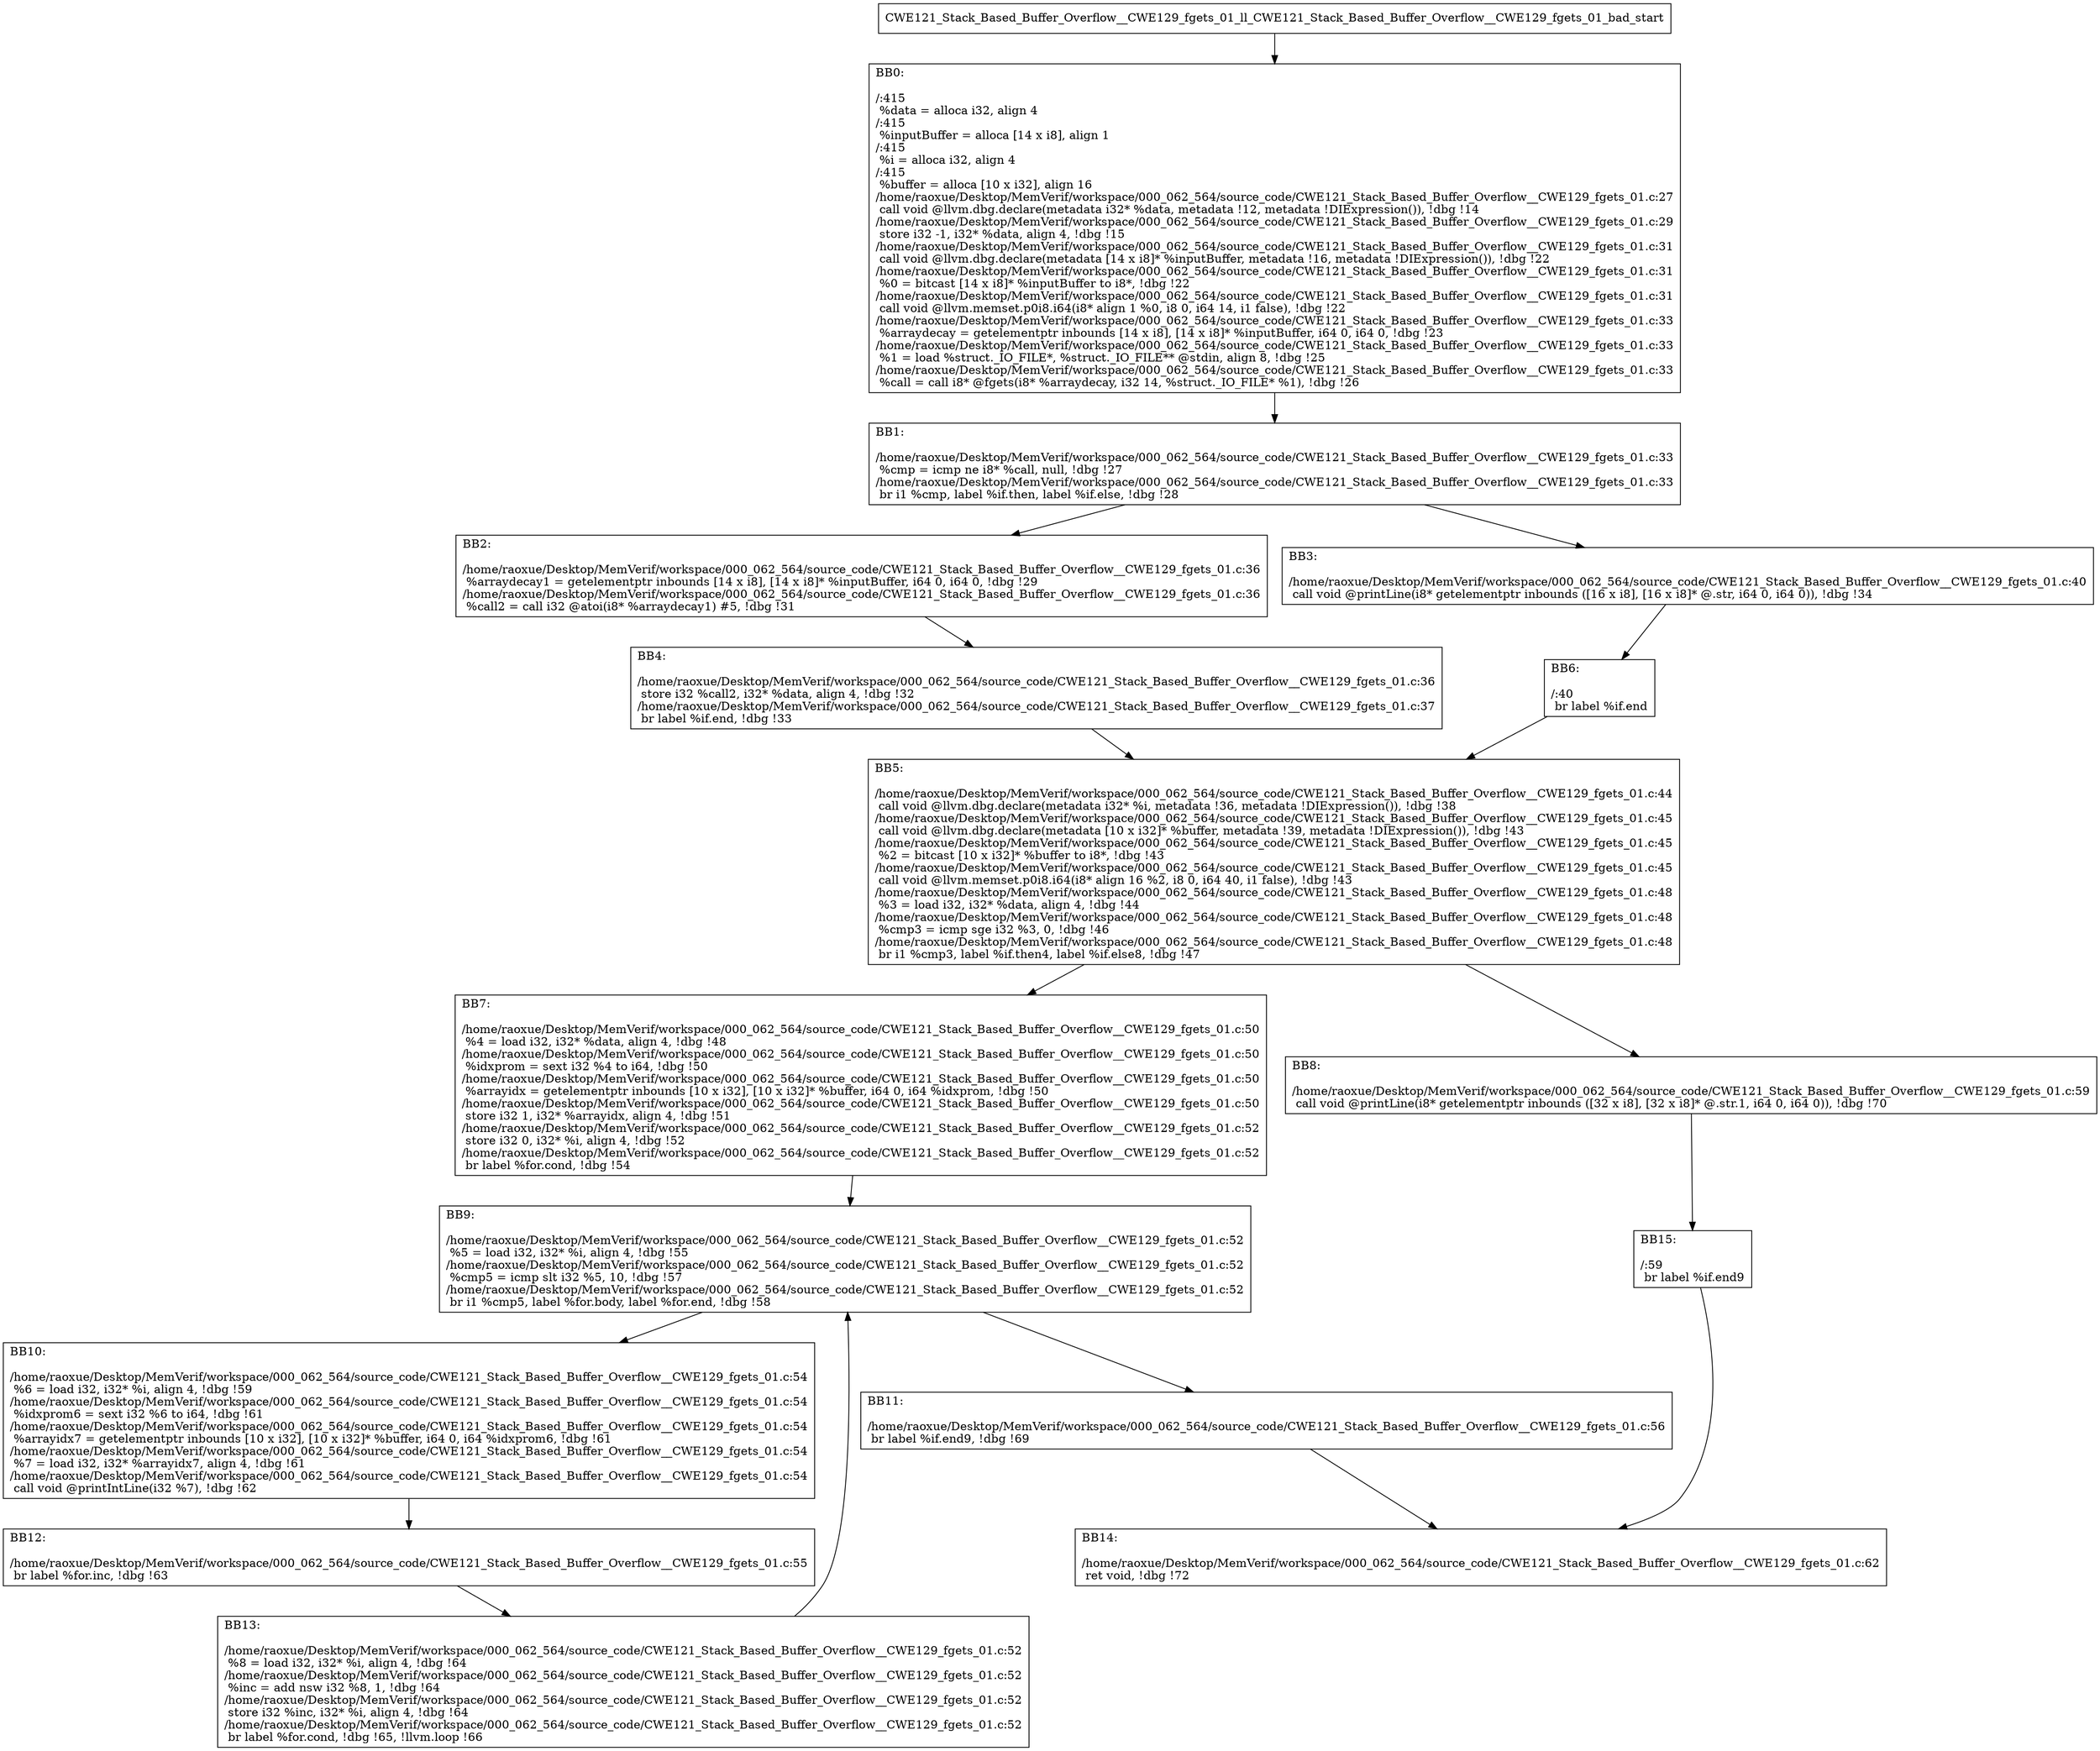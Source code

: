 digraph "CFG for'CWE121_Stack_Based_Buffer_Overflow__CWE129_fgets_01_ll_CWE121_Stack_Based_Buffer_Overflow__CWE129_fgets_01_bad' function" {
	BBCWE121_Stack_Based_Buffer_Overflow__CWE129_fgets_01_ll_CWE121_Stack_Based_Buffer_Overflow__CWE129_fgets_01_bad_start[shape=record,label="{CWE121_Stack_Based_Buffer_Overflow__CWE129_fgets_01_ll_CWE121_Stack_Based_Buffer_Overflow__CWE129_fgets_01_bad_start}"];
	BBCWE121_Stack_Based_Buffer_Overflow__CWE129_fgets_01_ll_CWE121_Stack_Based_Buffer_Overflow__CWE129_fgets_01_bad_start-> CWE121_Stack_Based_Buffer_Overflow__CWE129_fgets_01_ll_CWE121_Stack_Based_Buffer_Overflow__CWE129_fgets_01_badBB0;
	CWE121_Stack_Based_Buffer_Overflow__CWE129_fgets_01_ll_CWE121_Stack_Based_Buffer_Overflow__CWE129_fgets_01_badBB0 [shape=record, label="{BB0:\l\l/:415\l
  %data = alloca i32, align 4\l
/:415\l
  %inputBuffer = alloca [14 x i8], align 1\l
/:415\l
  %i = alloca i32, align 4\l
/:415\l
  %buffer = alloca [10 x i32], align 16\l
/home/raoxue/Desktop/MemVerif/workspace/000_062_564/source_code/CWE121_Stack_Based_Buffer_Overflow__CWE129_fgets_01.c:27\l
  call void @llvm.dbg.declare(metadata i32* %data, metadata !12, metadata !DIExpression()), !dbg !14\l
/home/raoxue/Desktop/MemVerif/workspace/000_062_564/source_code/CWE121_Stack_Based_Buffer_Overflow__CWE129_fgets_01.c:29\l
  store i32 -1, i32* %data, align 4, !dbg !15\l
/home/raoxue/Desktop/MemVerif/workspace/000_062_564/source_code/CWE121_Stack_Based_Buffer_Overflow__CWE129_fgets_01.c:31\l
  call void @llvm.dbg.declare(metadata [14 x i8]* %inputBuffer, metadata !16, metadata !DIExpression()), !dbg !22\l
/home/raoxue/Desktop/MemVerif/workspace/000_062_564/source_code/CWE121_Stack_Based_Buffer_Overflow__CWE129_fgets_01.c:31\l
  %0 = bitcast [14 x i8]* %inputBuffer to i8*, !dbg !22\l
/home/raoxue/Desktop/MemVerif/workspace/000_062_564/source_code/CWE121_Stack_Based_Buffer_Overflow__CWE129_fgets_01.c:31\l
  call void @llvm.memset.p0i8.i64(i8* align 1 %0, i8 0, i64 14, i1 false), !dbg !22\l
/home/raoxue/Desktop/MemVerif/workspace/000_062_564/source_code/CWE121_Stack_Based_Buffer_Overflow__CWE129_fgets_01.c:33\l
  %arraydecay = getelementptr inbounds [14 x i8], [14 x i8]* %inputBuffer, i64 0, i64 0, !dbg !23\l
/home/raoxue/Desktop/MemVerif/workspace/000_062_564/source_code/CWE121_Stack_Based_Buffer_Overflow__CWE129_fgets_01.c:33\l
  %1 = load %struct._IO_FILE*, %struct._IO_FILE** @stdin, align 8, !dbg !25\l
/home/raoxue/Desktop/MemVerif/workspace/000_062_564/source_code/CWE121_Stack_Based_Buffer_Overflow__CWE129_fgets_01.c:33\l
  %call = call i8* @fgets(i8* %arraydecay, i32 14, %struct._IO_FILE* %1), !dbg !26\l
}"];
	CWE121_Stack_Based_Buffer_Overflow__CWE129_fgets_01_ll_CWE121_Stack_Based_Buffer_Overflow__CWE129_fgets_01_badBB0-> CWE121_Stack_Based_Buffer_Overflow__CWE129_fgets_01_ll_CWE121_Stack_Based_Buffer_Overflow__CWE129_fgets_01_badBB1;
	CWE121_Stack_Based_Buffer_Overflow__CWE129_fgets_01_ll_CWE121_Stack_Based_Buffer_Overflow__CWE129_fgets_01_badBB1 [shape=record, label="{BB1:\l\l/home/raoxue/Desktop/MemVerif/workspace/000_062_564/source_code/CWE121_Stack_Based_Buffer_Overflow__CWE129_fgets_01.c:33\l
  %cmp = icmp ne i8* %call, null, !dbg !27\l
/home/raoxue/Desktop/MemVerif/workspace/000_062_564/source_code/CWE121_Stack_Based_Buffer_Overflow__CWE129_fgets_01.c:33\l
  br i1 %cmp, label %if.then, label %if.else, !dbg !28\l
}"];
	CWE121_Stack_Based_Buffer_Overflow__CWE129_fgets_01_ll_CWE121_Stack_Based_Buffer_Overflow__CWE129_fgets_01_badBB1-> CWE121_Stack_Based_Buffer_Overflow__CWE129_fgets_01_ll_CWE121_Stack_Based_Buffer_Overflow__CWE129_fgets_01_badBB2;
	CWE121_Stack_Based_Buffer_Overflow__CWE129_fgets_01_ll_CWE121_Stack_Based_Buffer_Overflow__CWE129_fgets_01_badBB1-> CWE121_Stack_Based_Buffer_Overflow__CWE129_fgets_01_ll_CWE121_Stack_Based_Buffer_Overflow__CWE129_fgets_01_badBB3;
	CWE121_Stack_Based_Buffer_Overflow__CWE129_fgets_01_ll_CWE121_Stack_Based_Buffer_Overflow__CWE129_fgets_01_badBB2 [shape=record, label="{BB2:\l\l/home/raoxue/Desktop/MemVerif/workspace/000_062_564/source_code/CWE121_Stack_Based_Buffer_Overflow__CWE129_fgets_01.c:36\l
  %arraydecay1 = getelementptr inbounds [14 x i8], [14 x i8]* %inputBuffer, i64 0, i64 0, !dbg !29\l
/home/raoxue/Desktop/MemVerif/workspace/000_062_564/source_code/CWE121_Stack_Based_Buffer_Overflow__CWE129_fgets_01.c:36\l
  %call2 = call i32 @atoi(i8* %arraydecay1) #5, !dbg !31\l
}"];
	CWE121_Stack_Based_Buffer_Overflow__CWE129_fgets_01_ll_CWE121_Stack_Based_Buffer_Overflow__CWE129_fgets_01_badBB2-> CWE121_Stack_Based_Buffer_Overflow__CWE129_fgets_01_ll_CWE121_Stack_Based_Buffer_Overflow__CWE129_fgets_01_badBB4;
	CWE121_Stack_Based_Buffer_Overflow__CWE129_fgets_01_ll_CWE121_Stack_Based_Buffer_Overflow__CWE129_fgets_01_badBB4 [shape=record, label="{BB4:\l\l/home/raoxue/Desktop/MemVerif/workspace/000_062_564/source_code/CWE121_Stack_Based_Buffer_Overflow__CWE129_fgets_01.c:36\l
  store i32 %call2, i32* %data, align 4, !dbg !32\l
/home/raoxue/Desktop/MemVerif/workspace/000_062_564/source_code/CWE121_Stack_Based_Buffer_Overflow__CWE129_fgets_01.c:37\l
  br label %if.end, !dbg !33\l
}"];
	CWE121_Stack_Based_Buffer_Overflow__CWE129_fgets_01_ll_CWE121_Stack_Based_Buffer_Overflow__CWE129_fgets_01_badBB4-> CWE121_Stack_Based_Buffer_Overflow__CWE129_fgets_01_ll_CWE121_Stack_Based_Buffer_Overflow__CWE129_fgets_01_badBB5;
	CWE121_Stack_Based_Buffer_Overflow__CWE129_fgets_01_ll_CWE121_Stack_Based_Buffer_Overflow__CWE129_fgets_01_badBB3 [shape=record, label="{BB3:\l\l/home/raoxue/Desktop/MemVerif/workspace/000_062_564/source_code/CWE121_Stack_Based_Buffer_Overflow__CWE129_fgets_01.c:40\l
  call void @printLine(i8* getelementptr inbounds ([16 x i8], [16 x i8]* @.str, i64 0, i64 0)), !dbg !34\l
}"];
	CWE121_Stack_Based_Buffer_Overflow__CWE129_fgets_01_ll_CWE121_Stack_Based_Buffer_Overflow__CWE129_fgets_01_badBB3-> CWE121_Stack_Based_Buffer_Overflow__CWE129_fgets_01_ll_CWE121_Stack_Based_Buffer_Overflow__CWE129_fgets_01_badBB6;
	CWE121_Stack_Based_Buffer_Overflow__CWE129_fgets_01_ll_CWE121_Stack_Based_Buffer_Overflow__CWE129_fgets_01_badBB6 [shape=record, label="{BB6:\l\l/:40\l
  br label %if.end\l
}"];
	CWE121_Stack_Based_Buffer_Overflow__CWE129_fgets_01_ll_CWE121_Stack_Based_Buffer_Overflow__CWE129_fgets_01_badBB6-> CWE121_Stack_Based_Buffer_Overflow__CWE129_fgets_01_ll_CWE121_Stack_Based_Buffer_Overflow__CWE129_fgets_01_badBB5;
	CWE121_Stack_Based_Buffer_Overflow__CWE129_fgets_01_ll_CWE121_Stack_Based_Buffer_Overflow__CWE129_fgets_01_badBB5 [shape=record, label="{BB5:\l\l/home/raoxue/Desktop/MemVerif/workspace/000_062_564/source_code/CWE121_Stack_Based_Buffer_Overflow__CWE129_fgets_01.c:44\l
  call void @llvm.dbg.declare(metadata i32* %i, metadata !36, metadata !DIExpression()), !dbg !38\l
/home/raoxue/Desktop/MemVerif/workspace/000_062_564/source_code/CWE121_Stack_Based_Buffer_Overflow__CWE129_fgets_01.c:45\l
  call void @llvm.dbg.declare(metadata [10 x i32]* %buffer, metadata !39, metadata !DIExpression()), !dbg !43\l
/home/raoxue/Desktop/MemVerif/workspace/000_062_564/source_code/CWE121_Stack_Based_Buffer_Overflow__CWE129_fgets_01.c:45\l
  %2 = bitcast [10 x i32]* %buffer to i8*, !dbg !43\l
/home/raoxue/Desktop/MemVerif/workspace/000_062_564/source_code/CWE121_Stack_Based_Buffer_Overflow__CWE129_fgets_01.c:45\l
  call void @llvm.memset.p0i8.i64(i8* align 16 %2, i8 0, i64 40, i1 false), !dbg !43\l
/home/raoxue/Desktop/MemVerif/workspace/000_062_564/source_code/CWE121_Stack_Based_Buffer_Overflow__CWE129_fgets_01.c:48\l
  %3 = load i32, i32* %data, align 4, !dbg !44\l
/home/raoxue/Desktop/MemVerif/workspace/000_062_564/source_code/CWE121_Stack_Based_Buffer_Overflow__CWE129_fgets_01.c:48\l
  %cmp3 = icmp sge i32 %3, 0, !dbg !46\l
/home/raoxue/Desktop/MemVerif/workspace/000_062_564/source_code/CWE121_Stack_Based_Buffer_Overflow__CWE129_fgets_01.c:48\l
  br i1 %cmp3, label %if.then4, label %if.else8, !dbg !47\l
}"];
	CWE121_Stack_Based_Buffer_Overflow__CWE129_fgets_01_ll_CWE121_Stack_Based_Buffer_Overflow__CWE129_fgets_01_badBB5-> CWE121_Stack_Based_Buffer_Overflow__CWE129_fgets_01_ll_CWE121_Stack_Based_Buffer_Overflow__CWE129_fgets_01_badBB7;
	CWE121_Stack_Based_Buffer_Overflow__CWE129_fgets_01_ll_CWE121_Stack_Based_Buffer_Overflow__CWE129_fgets_01_badBB5-> CWE121_Stack_Based_Buffer_Overflow__CWE129_fgets_01_ll_CWE121_Stack_Based_Buffer_Overflow__CWE129_fgets_01_badBB8;
	CWE121_Stack_Based_Buffer_Overflow__CWE129_fgets_01_ll_CWE121_Stack_Based_Buffer_Overflow__CWE129_fgets_01_badBB7 [shape=record, label="{BB7:\l\l/home/raoxue/Desktop/MemVerif/workspace/000_062_564/source_code/CWE121_Stack_Based_Buffer_Overflow__CWE129_fgets_01.c:50\l
  %4 = load i32, i32* %data, align 4, !dbg !48\l
/home/raoxue/Desktop/MemVerif/workspace/000_062_564/source_code/CWE121_Stack_Based_Buffer_Overflow__CWE129_fgets_01.c:50\l
  %idxprom = sext i32 %4 to i64, !dbg !50\l
/home/raoxue/Desktop/MemVerif/workspace/000_062_564/source_code/CWE121_Stack_Based_Buffer_Overflow__CWE129_fgets_01.c:50\l
  %arrayidx = getelementptr inbounds [10 x i32], [10 x i32]* %buffer, i64 0, i64 %idxprom, !dbg !50\l
/home/raoxue/Desktop/MemVerif/workspace/000_062_564/source_code/CWE121_Stack_Based_Buffer_Overflow__CWE129_fgets_01.c:50\l
  store i32 1, i32* %arrayidx, align 4, !dbg !51\l
/home/raoxue/Desktop/MemVerif/workspace/000_062_564/source_code/CWE121_Stack_Based_Buffer_Overflow__CWE129_fgets_01.c:52\l
  store i32 0, i32* %i, align 4, !dbg !52\l
/home/raoxue/Desktop/MemVerif/workspace/000_062_564/source_code/CWE121_Stack_Based_Buffer_Overflow__CWE129_fgets_01.c:52\l
  br label %for.cond, !dbg !54\l
}"];
	CWE121_Stack_Based_Buffer_Overflow__CWE129_fgets_01_ll_CWE121_Stack_Based_Buffer_Overflow__CWE129_fgets_01_badBB7-> CWE121_Stack_Based_Buffer_Overflow__CWE129_fgets_01_ll_CWE121_Stack_Based_Buffer_Overflow__CWE129_fgets_01_badBB9;
	CWE121_Stack_Based_Buffer_Overflow__CWE129_fgets_01_ll_CWE121_Stack_Based_Buffer_Overflow__CWE129_fgets_01_badBB9 [shape=record, label="{BB9:\l\l/home/raoxue/Desktop/MemVerif/workspace/000_062_564/source_code/CWE121_Stack_Based_Buffer_Overflow__CWE129_fgets_01.c:52\l
  %5 = load i32, i32* %i, align 4, !dbg !55\l
/home/raoxue/Desktop/MemVerif/workspace/000_062_564/source_code/CWE121_Stack_Based_Buffer_Overflow__CWE129_fgets_01.c:52\l
  %cmp5 = icmp slt i32 %5, 10, !dbg !57\l
/home/raoxue/Desktop/MemVerif/workspace/000_062_564/source_code/CWE121_Stack_Based_Buffer_Overflow__CWE129_fgets_01.c:52\l
  br i1 %cmp5, label %for.body, label %for.end, !dbg !58\l
}"];
	CWE121_Stack_Based_Buffer_Overflow__CWE129_fgets_01_ll_CWE121_Stack_Based_Buffer_Overflow__CWE129_fgets_01_badBB9-> CWE121_Stack_Based_Buffer_Overflow__CWE129_fgets_01_ll_CWE121_Stack_Based_Buffer_Overflow__CWE129_fgets_01_badBB10;
	CWE121_Stack_Based_Buffer_Overflow__CWE129_fgets_01_ll_CWE121_Stack_Based_Buffer_Overflow__CWE129_fgets_01_badBB9-> CWE121_Stack_Based_Buffer_Overflow__CWE129_fgets_01_ll_CWE121_Stack_Based_Buffer_Overflow__CWE129_fgets_01_badBB11;
	CWE121_Stack_Based_Buffer_Overflow__CWE129_fgets_01_ll_CWE121_Stack_Based_Buffer_Overflow__CWE129_fgets_01_badBB10 [shape=record, label="{BB10:\l\l/home/raoxue/Desktop/MemVerif/workspace/000_062_564/source_code/CWE121_Stack_Based_Buffer_Overflow__CWE129_fgets_01.c:54\l
  %6 = load i32, i32* %i, align 4, !dbg !59\l
/home/raoxue/Desktop/MemVerif/workspace/000_062_564/source_code/CWE121_Stack_Based_Buffer_Overflow__CWE129_fgets_01.c:54\l
  %idxprom6 = sext i32 %6 to i64, !dbg !61\l
/home/raoxue/Desktop/MemVerif/workspace/000_062_564/source_code/CWE121_Stack_Based_Buffer_Overflow__CWE129_fgets_01.c:54\l
  %arrayidx7 = getelementptr inbounds [10 x i32], [10 x i32]* %buffer, i64 0, i64 %idxprom6, !dbg !61\l
/home/raoxue/Desktop/MemVerif/workspace/000_062_564/source_code/CWE121_Stack_Based_Buffer_Overflow__CWE129_fgets_01.c:54\l
  %7 = load i32, i32* %arrayidx7, align 4, !dbg !61\l
/home/raoxue/Desktop/MemVerif/workspace/000_062_564/source_code/CWE121_Stack_Based_Buffer_Overflow__CWE129_fgets_01.c:54\l
  call void @printIntLine(i32 %7), !dbg !62\l
}"];
	CWE121_Stack_Based_Buffer_Overflow__CWE129_fgets_01_ll_CWE121_Stack_Based_Buffer_Overflow__CWE129_fgets_01_badBB10-> CWE121_Stack_Based_Buffer_Overflow__CWE129_fgets_01_ll_CWE121_Stack_Based_Buffer_Overflow__CWE129_fgets_01_badBB12;
	CWE121_Stack_Based_Buffer_Overflow__CWE129_fgets_01_ll_CWE121_Stack_Based_Buffer_Overflow__CWE129_fgets_01_badBB12 [shape=record, label="{BB12:\l\l/home/raoxue/Desktop/MemVerif/workspace/000_062_564/source_code/CWE121_Stack_Based_Buffer_Overflow__CWE129_fgets_01.c:55\l
  br label %for.inc, !dbg !63\l
}"];
	CWE121_Stack_Based_Buffer_Overflow__CWE129_fgets_01_ll_CWE121_Stack_Based_Buffer_Overflow__CWE129_fgets_01_badBB12-> CWE121_Stack_Based_Buffer_Overflow__CWE129_fgets_01_ll_CWE121_Stack_Based_Buffer_Overflow__CWE129_fgets_01_badBB13;
	CWE121_Stack_Based_Buffer_Overflow__CWE129_fgets_01_ll_CWE121_Stack_Based_Buffer_Overflow__CWE129_fgets_01_badBB13 [shape=record, label="{BB13:\l\l/home/raoxue/Desktop/MemVerif/workspace/000_062_564/source_code/CWE121_Stack_Based_Buffer_Overflow__CWE129_fgets_01.c:52\l
  %8 = load i32, i32* %i, align 4, !dbg !64\l
/home/raoxue/Desktop/MemVerif/workspace/000_062_564/source_code/CWE121_Stack_Based_Buffer_Overflow__CWE129_fgets_01.c:52\l
  %inc = add nsw i32 %8, 1, !dbg !64\l
/home/raoxue/Desktop/MemVerif/workspace/000_062_564/source_code/CWE121_Stack_Based_Buffer_Overflow__CWE129_fgets_01.c:52\l
  store i32 %inc, i32* %i, align 4, !dbg !64\l
/home/raoxue/Desktop/MemVerif/workspace/000_062_564/source_code/CWE121_Stack_Based_Buffer_Overflow__CWE129_fgets_01.c:52\l
  br label %for.cond, !dbg !65, !llvm.loop !66\l
}"];
	CWE121_Stack_Based_Buffer_Overflow__CWE129_fgets_01_ll_CWE121_Stack_Based_Buffer_Overflow__CWE129_fgets_01_badBB13-> CWE121_Stack_Based_Buffer_Overflow__CWE129_fgets_01_ll_CWE121_Stack_Based_Buffer_Overflow__CWE129_fgets_01_badBB9;
	CWE121_Stack_Based_Buffer_Overflow__CWE129_fgets_01_ll_CWE121_Stack_Based_Buffer_Overflow__CWE129_fgets_01_badBB11 [shape=record, label="{BB11:\l\l/home/raoxue/Desktop/MemVerif/workspace/000_062_564/source_code/CWE121_Stack_Based_Buffer_Overflow__CWE129_fgets_01.c:56\l
  br label %if.end9, !dbg !69\l
}"];
	CWE121_Stack_Based_Buffer_Overflow__CWE129_fgets_01_ll_CWE121_Stack_Based_Buffer_Overflow__CWE129_fgets_01_badBB11-> CWE121_Stack_Based_Buffer_Overflow__CWE129_fgets_01_ll_CWE121_Stack_Based_Buffer_Overflow__CWE129_fgets_01_badBB14;
	CWE121_Stack_Based_Buffer_Overflow__CWE129_fgets_01_ll_CWE121_Stack_Based_Buffer_Overflow__CWE129_fgets_01_badBB8 [shape=record, label="{BB8:\l\l/home/raoxue/Desktop/MemVerif/workspace/000_062_564/source_code/CWE121_Stack_Based_Buffer_Overflow__CWE129_fgets_01.c:59\l
  call void @printLine(i8* getelementptr inbounds ([32 x i8], [32 x i8]* @.str.1, i64 0, i64 0)), !dbg !70\l
}"];
	CWE121_Stack_Based_Buffer_Overflow__CWE129_fgets_01_ll_CWE121_Stack_Based_Buffer_Overflow__CWE129_fgets_01_badBB8-> CWE121_Stack_Based_Buffer_Overflow__CWE129_fgets_01_ll_CWE121_Stack_Based_Buffer_Overflow__CWE129_fgets_01_badBB15;
	CWE121_Stack_Based_Buffer_Overflow__CWE129_fgets_01_ll_CWE121_Stack_Based_Buffer_Overflow__CWE129_fgets_01_badBB15 [shape=record, label="{BB15:\l\l/:59\l
  br label %if.end9\l
}"];
	CWE121_Stack_Based_Buffer_Overflow__CWE129_fgets_01_ll_CWE121_Stack_Based_Buffer_Overflow__CWE129_fgets_01_badBB15-> CWE121_Stack_Based_Buffer_Overflow__CWE129_fgets_01_ll_CWE121_Stack_Based_Buffer_Overflow__CWE129_fgets_01_badBB14;
	CWE121_Stack_Based_Buffer_Overflow__CWE129_fgets_01_ll_CWE121_Stack_Based_Buffer_Overflow__CWE129_fgets_01_badBB14 [shape=record, label="{BB14:\l\l/home/raoxue/Desktop/MemVerif/workspace/000_062_564/source_code/CWE121_Stack_Based_Buffer_Overflow__CWE129_fgets_01.c:62\l
  ret void, !dbg !72\l
}"];
}
